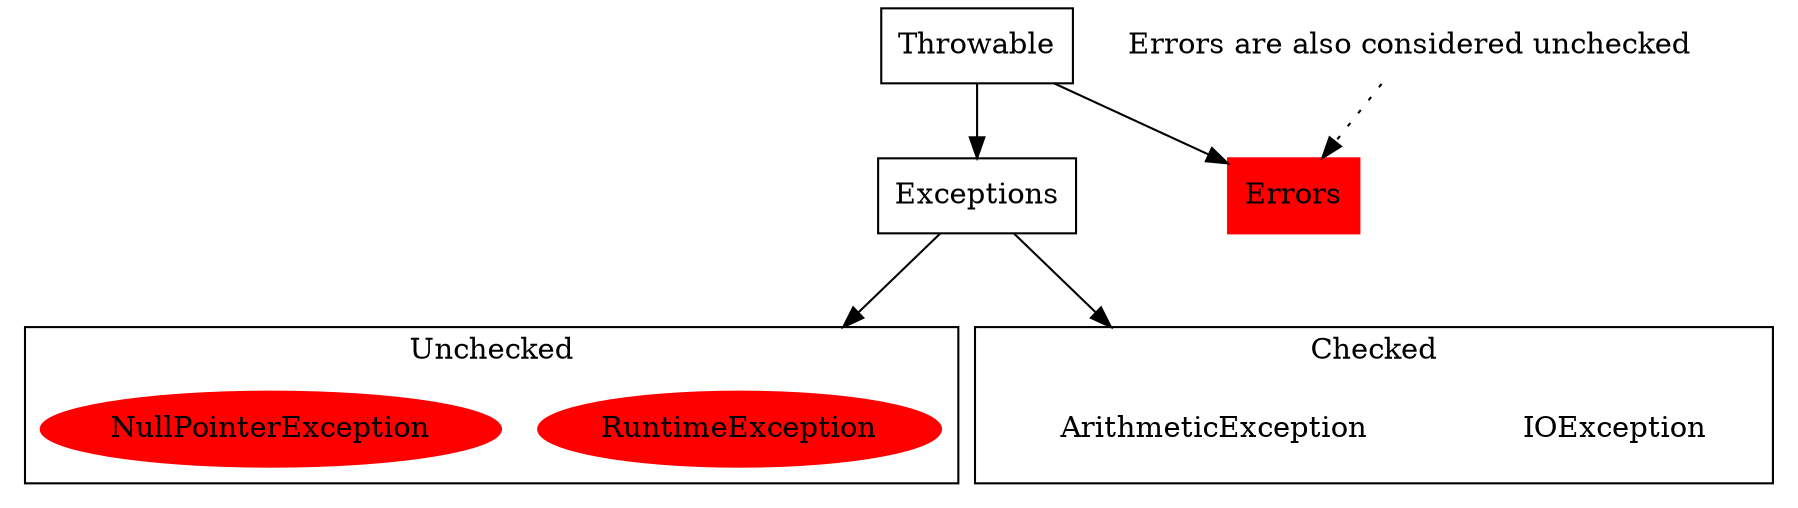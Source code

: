 digraph G {
compound=true;

node[shape=default]
Throwable->Exceptions;
Errors [style=filled, color=red];
Throwable->Errors;

"Errors are also considered unchecked" [shape=plaintext];
"Errors are also considered unchecked"->Errors[style=dotted];

subgraph cluster0{
    label="Unchecked";

    node [style=filled,color=red, shape=ellipse];
    "RuntimeException";
    "NullPointerException"
}

subgraph cluster1{
    //These exceptions are considered declarative

    label="Checked";

    node [style=filled,color=white, shape=ellipse];
    "IOException";
    "ArithmeticException"
}

Exceptions->"ArithmeticException" [lhead=cluster1, minlen=2];
Exceptions->"RuntimeException" [lhead=cluster0, minlen=2];

}
